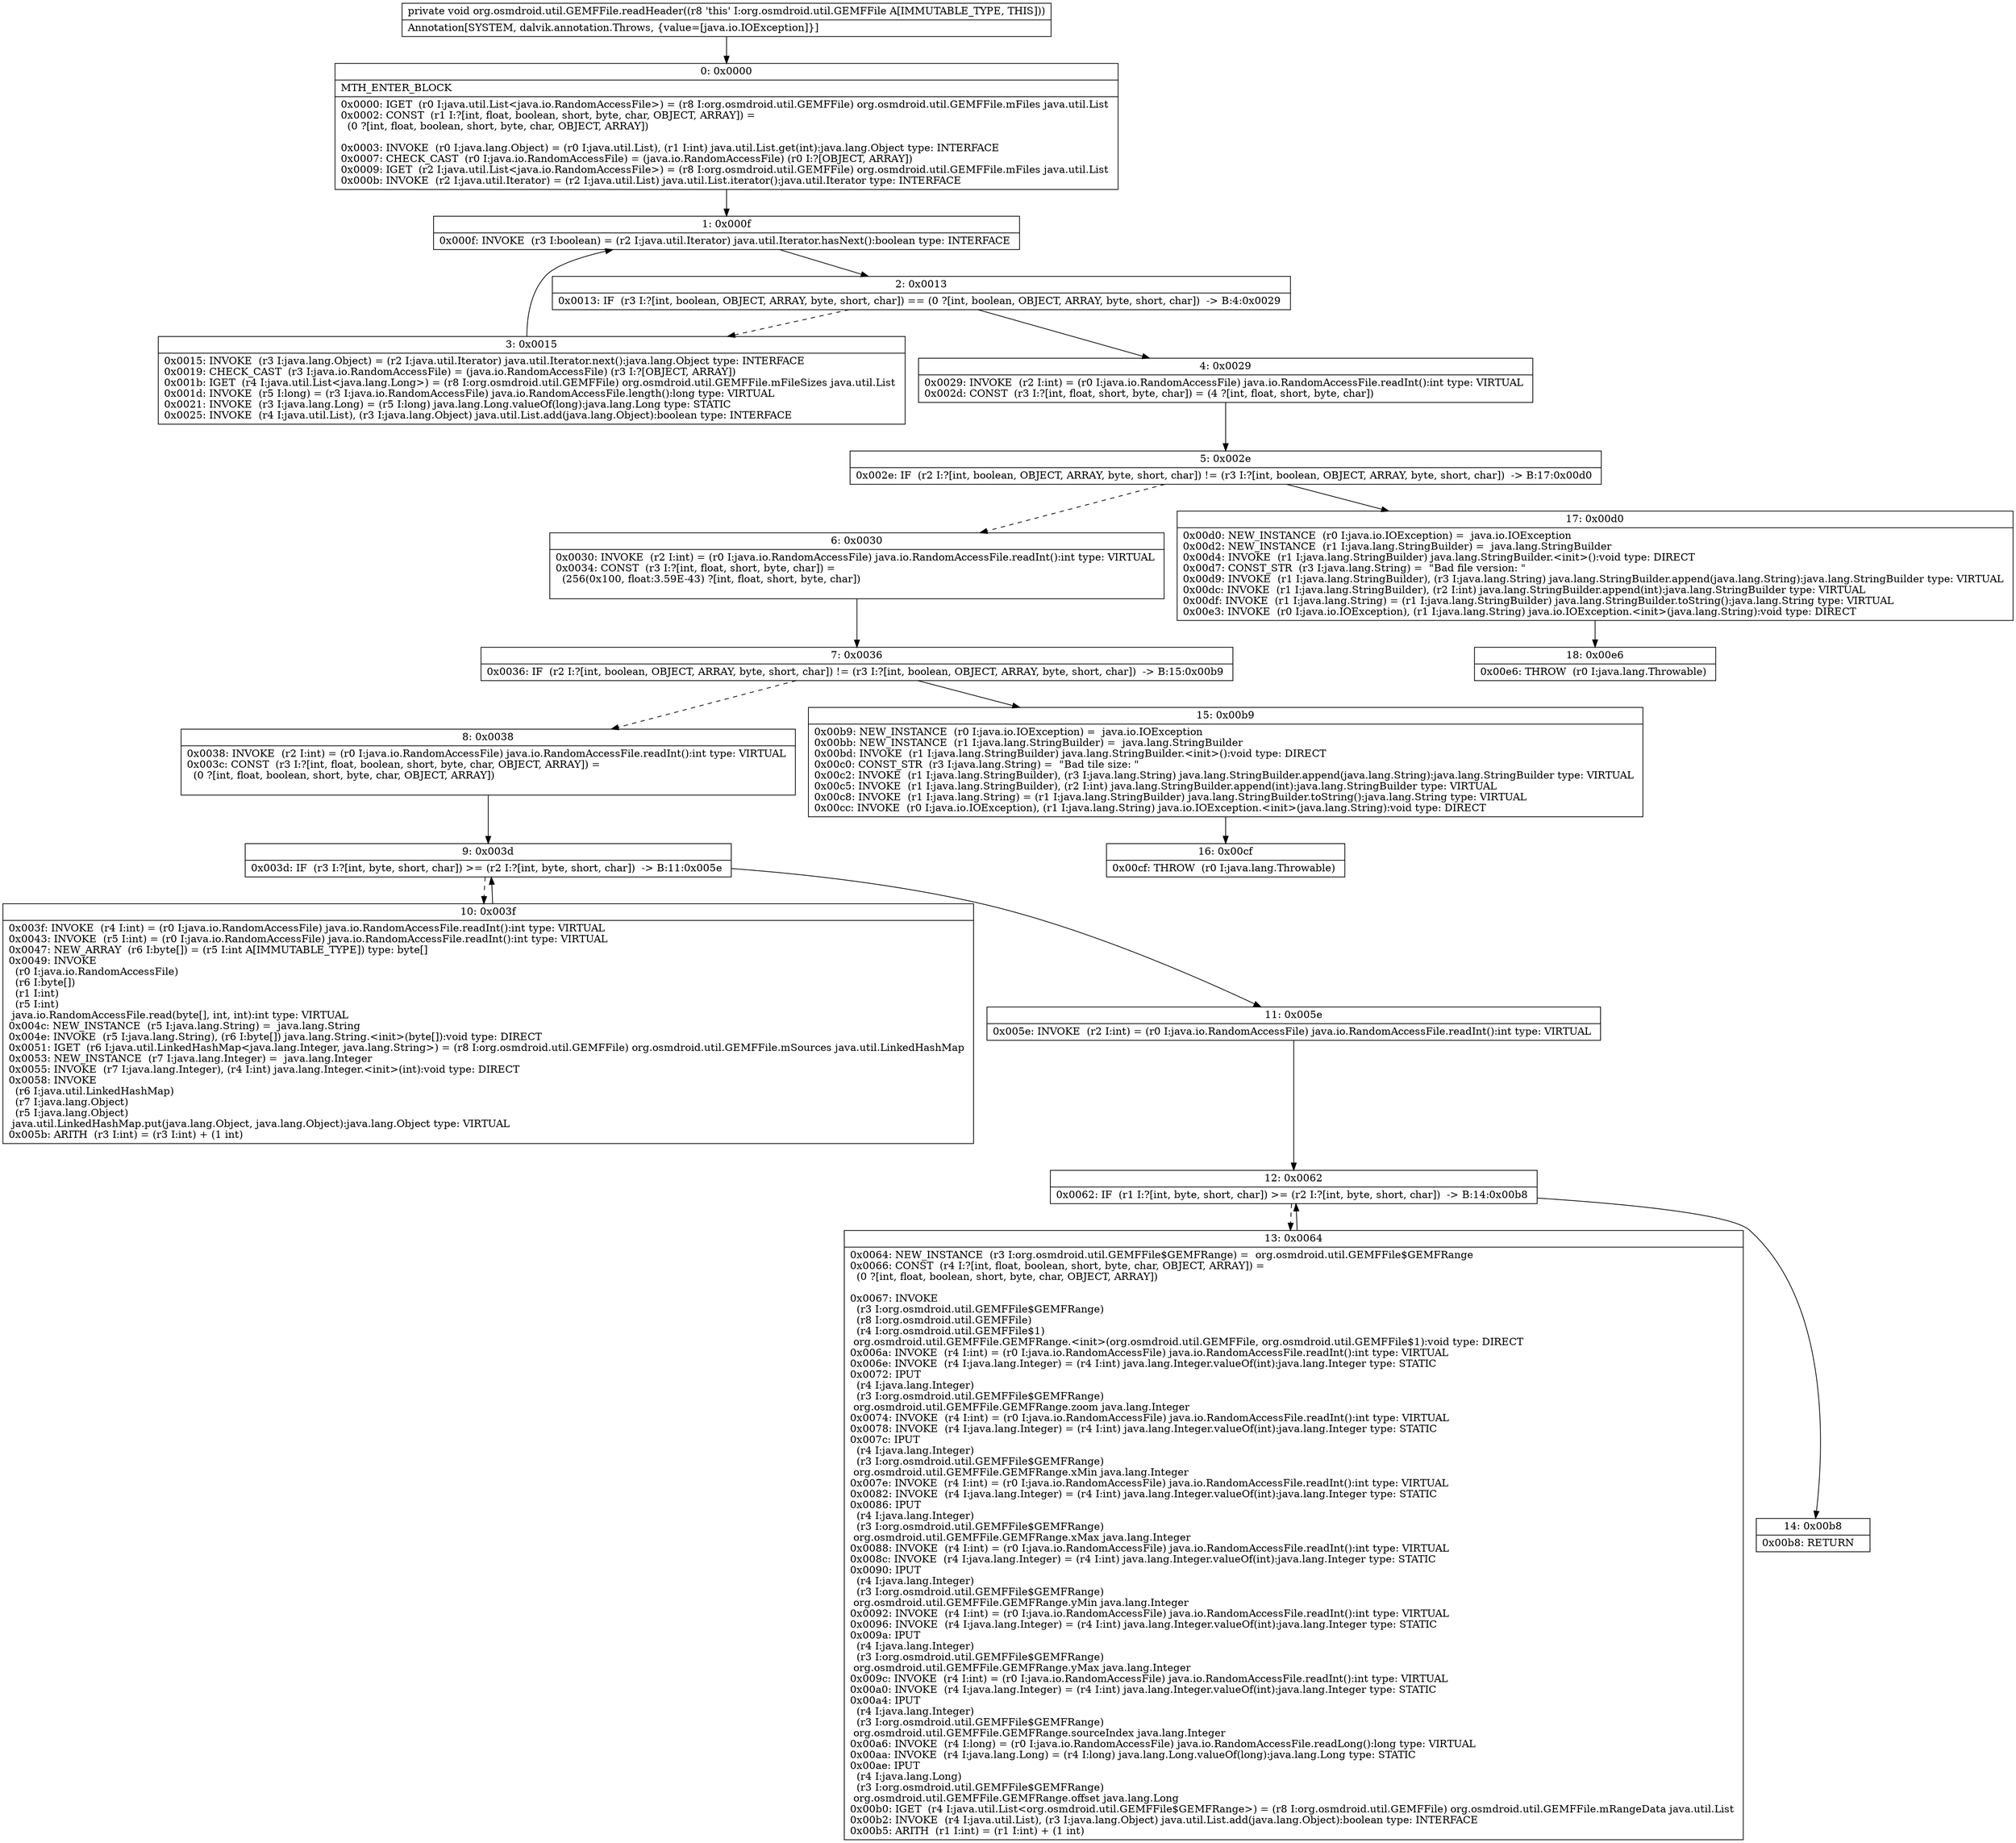 digraph "CFG fororg.osmdroid.util.GEMFFile.readHeader()V" {
Node_0 [shape=record,label="{0\:\ 0x0000|MTH_ENTER_BLOCK\l|0x0000: IGET  (r0 I:java.util.List\<java.io.RandomAccessFile\>) = (r8 I:org.osmdroid.util.GEMFFile) org.osmdroid.util.GEMFFile.mFiles java.util.List \l0x0002: CONST  (r1 I:?[int, float, boolean, short, byte, char, OBJECT, ARRAY]) = \l  (0 ?[int, float, boolean, short, byte, char, OBJECT, ARRAY])\l \l0x0003: INVOKE  (r0 I:java.lang.Object) = (r0 I:java.util.List), (r1 I:int) java.util.List.get(int):java.lang.Object type: INTERFACE \l0x0007: CHECK_CAST  (r0 I:java.io.RandomAccessFile) = (java.io.RandomAccessFile) (r0 I:?[OBJECT, ARRAY]) \l0x0009: IGET  (r2 I:java.util.List\<java.io.RandomAccessFile\>) = (r8 I:org.osmdroid.util.GEMFFile) org.osmdroid.util.GEMFFile.mFiles java.util.List \l0x000b: INVOKE  (r2 I:java.util.Iterator) = (r2 I:java.util.List) java.util.List.iterator():java.util.Iterator type: INTERFACE \l}"];
Node_1 [shape=record,label="{1\:\ 0x000f|0x000f: INVOKE  (r3 I:boolean) = (r2 I:java.util.Iterator) java.util.Iterator.hasNext():boolean type: INTERFACE \l}"];
Node_2 [shape=record,label="{2\:\ 0x0013|0x0013: IF  (r3 I:?[int, boolean, OBJECT, ARRAY, byte, short, char]) == (0 ?[int, boolean, OBJECT, ARRAY, byte, short, char])  \-\> B:4:0x0029 \l}"];
Node_3 [shape=record,label="{3\:\ 0x0015|0x0015: INVOKE  (r3 I:java.lang.Object) = (r2 I:java.util.Iterator) java.util.Iterator.next():java.lang.Object type: INTERFACE \l0x0019: CHECK_CAST  (r3 I:java.io.RandomAccessFile) = (java.io.RandomAccessFile) (r3 I:?[OBJECT, ARRAY]) \l0x001b: IGET  (r4 I:java.util.List\<java.lang.Long\>) = (r8 I:org.osmdroid.util.GEMFFile) org.osmdroid.util.GEMFFile.mFileSizes java.util.List \l0x001d: INVOKE  (r5 I:long) = (r3 I:java.io.RandomAccessFile) java.io.RandomAccessFile.length():long type: VIRTUAL \l0x0021: INVOKE  (r3 I:java.lang.Long) = (r5 I:long) java.lang.Long.valueOf(long):java.lang.Long type: STATIC \l0x0025: INVOKE  (r4 I:java.util.List), (r3 I:java.lang.Object) java.util.List.add(java.lang.Object):boolean type: INTERFACE \l}"];
Node_4 [shape=record,label="{4\:\ 0x0029|0x0029: INVOKE  (r2 I:int) = (r0 I:java.io.RandomAccessFile) java.io.RandomAccessFile.readInt():int type: VIRTUAL \l0x002d: CONST  (r3 I:?[int, float, short, byte, char]) = (4 ?[int, float, short, byte, char]) \l}"];
Node_5 [shape=record,label="{5\:\ 0x002e|0x002e: IF  (r2 I:?[int, boolean, OBJECT, ARRAY, byte, short, char]) != (r3 I:?[int, boolean, OBJECT, ARRAY, byte, short, char])  \-\> B:17:0x00d0 \l}"];
Node_6 [shape=record,label="{6\:\ 0x0030|0x0030: INVOKE  (r2 I:int) = (r0 I:java.io.RandomAccessFile) java.io.RandomAccessFile.readInt():int type: VIRTUAL \l0x0034: CONST  (r3 I:?[int, float, short, byte, char]) = \l  (256(0x100, float:3.59E\-43) ?[int, float, short, byte, char])\l \l}"];
Node_7 [shape=record,label="{7\:\ 0x0036|0x0036: IF  (r2 I:?[int, boolean, OBJECT, ARRAY, byte, short, char]) != (r3 I:?[int, boolean, OBJECT, ARRAY, byte, short, char])  \-\> B:15:0x00b9 \l}"];
Node_8 [shape=record,label="{8\:\ 0x0038|0x0038: INVOKE  (r2 I:int) = (r0 I:java.io.RandomAccessFile) java.io.RandomAccessFile.readInt():int type: VIRTUAL \l0x003c: CONST  (r3 I:?[int, float, boolean, short, byte, char, OBJECT, ARRAY]) = \l  (0 ?[int, float, boolean, short, byte, char, OBJECT, ARRAY])\l \l}"];
Node_9 [shape=record,label="{9\:\ 0x003d|0x003d: IF  (r3 I:?[int, byte, short, char]) \>= (r2 I:?[int, byte, short, char])  \-\> B:11:0x005e \l}"];
Node_10 [shape=record,label="{10\:\ 0x003f|0x003f: INVOKE  (r4 I:int) = (r0 I:java.io.RandomAccessFile) java.io.RandomAccessFile.readInt():int type: VIRTUAL \l0x0043: INVOKE  (r5 I:int) = (r0 I:java.io.RandomAccessFile) java.io.RandomAccessFile.readInt():int type: VIRTUAL \l0x0047: NEW_ARRAY  (r6 I:byte[]) = (r5 I:int A[IMMUTABLE_TYPE]) type: byte[] \l0x0049: INVOKE  \l  (r0 I:java.io.RandomAccessFile)\l  (r6 I:byte[])\l  (r1 I:int)\l  (r5 I:int)\l java.io.RandomAccessFile.read(byte[], int, int):int type: VIRTUAL \l0x004c: NEW_INSTANCE  (r5 I:java.lang.String) =  java.lang.String \l0x004e: INVOKE  (r5 I:java.lang.String), (r6 I:byte[]) java.lang.String.\<init\>(byte[]):void type: DIRECT \l0x0051: IGET  (r6 I:java.util.LinkedHashMap\<java.lang.Integer, java.lang.String\>) = (r8 I:org.osmdroid.util.GEMFFile) org.osmdroid.util.GEMFFile.mSources java.util.LinkedHashMap \l0x0053: NEW_INSTANCE  (r7 I:java.lang.Integer) =  java.lang.Integer \l0x0055: INVOKE  (r7 I:java.lang.Integer), (r4 I:int) java.lang.Integer.\<init\>(int):void type: DIRECT \l0x0058: INVOKE  \l  (r6 I:java.util.LinkedHashMap)\l  (r7 I:java.lang.Object)\l  (r5 I:java.lang.Object)\l java.util.LinkedHashMap.put(java.lang.Object, java.lang.Object):java.lang.Object type: VIRTUAL \l0x005b: ARITH  (r3 I:int) = (r3 I:int) + (1 int) \l}"];
Node_11 [shape=record,label="{11\:\ 0x005e|0x005e: INVOKE  (r2 I:int) = (r0 I:java.io.RandomAccessFile) java.io.RandomAccessFile.readInt():int type: VIRTUAL \l}"];
Node_12 [shape=record,label="{12\:\ 0x0062|0x0062: IF  (r1 I:?[int, byte, short, char]) \>= (r2 I:?[int, byte, short, char])  \-\> B:14:0x00b8 \l}"];
Node_13 [shape=record,label="{13\:\ 0x0064|0x0064: NEW_INSTANCE  (r3 I:org.osmdroid.util.GEMFFile$GEMFRange) =  org.osmdroid.util.GEMFFile$GEMFRange \l0x0066: CONST  (r4 I:?[int, float, boolean, short, byte, char, OBJECT, ARRAY]) = \l  (0 ?[int, float, boolean, short, byte, char, OBJECT, ARRAY])\l \l0x0067: INVOKE  \l  (r3 I:org.osmdroid.util.GEMFFile$GEMFRange)\l  (r8 I:org.osmdroid.util.GEMFFile)\l  (r4 I:org.osmdroid.util.GEMFFile$1)\l org.osmdroid.util.GEMFFile.GEMFRange.\<init\>(org.osmdroid.util.GEMFFile, org.osmdroid.util.GEMFFile$1):void type: DIRECT \l0x006a: INVOKE  (r4 I:int) = (r0 I:java.io.RandomAccessFile) java.io.RandomAccessFile.readInt():int type: VIRTUAL \l0x006e: INVOKE  (r4 I:java.lang.Integer) = (r4 I:int) java.lang.Integer.valueOf(int):java.lang.Integer type: STATIC \l0x0072: IPUT  \l  (r4 I:java.lang.Integer)\l  (r3 I:org.osmdroid.util.GEMFFile$GEMFRange)\l org.osmdroid.util.GEMFFile.GEMFRange.zoom java.lang.Integer \l0x0074: INVOKE  (r4 I:int) = (r0 I:java.io.RandomAccessFile) java.io.RandomAccessFile.readInt():int type: VIRTUAL \l0x0078: INVOKE  (r4 I:java.lang.Integer) = (r4 I:int) java.lang.Integer.valueOf(int):java.lang.Integer type: STATIC \l0x007c: IPUT  \l  (r4 I:java.lang.Integer)\l  (r3 I:org.osmdroid.util.GEMFFile$GEMFRange)\l org.osmdroid.util.GEMFFile.GEMFRange.xMin java.lang.Integer \l0x007e: INVOKE  (r4 I:int) = (r0 I:java.io.RandomAccessFile) java.io.RandomAccessFile.readInt():int type: VIRTUAL \l0x0082: INVOKE  (r4 I:java.lang.Integer) = (r4 I:int) java.lang.Integer.valueOf(int):java.lang.Integer type: STATIC \l0x0086: IPUT  \l  (r4 I:java.lang.Integer)\l  (r3 I:org.osmdroid.util.GEMFFile$GEMFRange)\l org.osmdroid.util.GEMFFile.GEMFRange.xMax java.lang.Integer \l0x0088: INVOKE  (r4 I:int) = (r0 I:java.io.RandomAccessFile) java.io.RandomAccessFile.readInt():int type: VIRTUAL \l0x008c: INVOKE  (r4 I:java.lang.Integer) = (r4 I:int) java.lang.Integer.valueOf(int):java.lang.Integer type: STATIC \l0x0090: IPUT  \l  (r4 I:java.lang.Integer)\l  (r3 I:org.osmdroid.util.GEMFFile$GEMFRange)\l org.osmdroid.util.GEMFFile.GEMFRange.yMin java.lang.Integer \l0x0092: INVOKE  (r4 I:int) = (r0 I:java.io.RandomAccessFile) java.io.RandomAccessFile.readInt():int type: VIRTUAL \l0x0096: INVOKE  (r4 I:java.lang.Integer) = (r4 I:int) java.lang.Integer.valueOf(int):java.lang.Integer type: STATIC \l0x009a: IPUT  \l  (r4 I:java.lang.Integer)\l  (r3 I:org.osmdroid.util.GEMFFile$GEMFRange)\l org.osmdroid.util.GEMFFile.GEMFRange.yMax java.lang.Integer \l0x009c: INVOKE  (r4 I:int) = (r0 I:java.io.RandomAccessFile) java.io.RandomAccessFile.readInt():int type: VIRTUAL \l0x00a0: INVOKE  (r4 I:java.lang.Integer) = (r4 I:int) java.lang.Integer.valueOf(int):java.lang.Integer type: STATIC \l0x00a4: IPUT  \l  (r4 I:java.lang.Integer)\l  (r3 I:org.osmdroid.util.GEMFFile$GEMFRange)\l org.osmdroid.util.GEMFFile.GEMFRange.sourceIndex java.lang.Integer \l0x00a6: INVOKE  (r4 I:long) = (r0 I:java.io.RandomAccessFile) java.io.RandomAccessFile.readLong():long type: VIRTUAL \l0x00aa: INVOKE  (r4 I:java.lang.Long) = (r4 I:long) java.lang.Long.valueOf(long):java.lang.Long type: STATIC \l0x00ae: IPUT  \l  (r4 I:java.lang.Long)\l  (r3 I:org.osmdroid.util.GEMFFile$GEMFRange)\l org.osmdroid.util.GEMFFile.GEMFRange.offset java.lang.Long \l0x00b0: IGET  (r4 I:java.util.List\<org.osmdroid.util.GEMFFile$GEMFRange\>) = (r8 I:org.osmdroid.util.GEMFFile) org.osmdroid.util.GEMFFile.mRangeData java.util.List \l0x00b2: INVOKE  (r4 I:java.util.List), (r3 I:java.lang.Object) java.util.List.add(java.lang.Object):boolean type: INTERFACE \l0x00b5: ARITH  (r1 I:int) = (r1 I:int) + (1 int) \l}"];
Node_14 [shape=record,label="{14\:\ 0x00b8|0x00b8: RETURN   \l}"];
Node_15 [shape=record,label="{15\:\ 0x00b9|0x00b9: NEW_INSTANCE  (r0 I:java.io.IOException) =  java.io.IOException \l0x00bb: NEW_INSTANCE  (r1 I:java.lang.StringBuilder) =  java.lang.StringBuilder \l0x00bd: INVOKE  (r1 I:java.lang.StringBuilder) java.lang.StringBuilder.\<init\>():void type: DIRECT \l0x00c0: CONST_STR  (r3 I:java.lang.String) =  \"Bad tile size: \" \l0x00c2: INVOKE  (r1 I:java.lang.StringBuilder), (r3 I:java.lang.String) java.lang.StringBuilder.append(java.lang.String):java.lang.StringBuilder type: VIRTUAL \l0x00c5: INVOKE  (r1 I:java.lang.StringBuilder), (r2 I:int) java.lang.StringBuilder.append(int):java.lang.StringBuilder type: VIRTUAL \l0x00c8: INVOKE  (r1 I:java.lang.String) = (r1 I:java.lang.StringBuilder) java.lang.StringBuilder.toString():java.lang.String type: VIRTUAL \l0x00cc: INVOKE  (r0 I:java.io.IOException), (r1 I:java.lang.String) java.io.IOException.\<init\>(java.lang.String):void type: DIRECT \l}"];
Node_16 [shape=record,label="{16\:\ 0x00cf|0x00cf: THROW  (r0 I:java.lang.Throwable) \l}"];
Node_17 [shape=record,label="{17\:\ 0x00d0|0x00d0: NEW_INSTANCE  (r0 I:java.io.IOException) =  java.io.IOException \l0x00d2: NEW_INSTANCE  (r1 I:java.lang.StringBuilder) =  java.lang.StringBuilder \l0x00d4: INVOKE  (r1 I:java.lang.StringBuilder) java.lang.StringBuilder.\<init\>():void type: DIRECT \l0x00d7: CONST_STR  (r3 I:java.lang.String) =  \"Bad file version: \" \l0x00d9: INVOKE  (r1 I:java.lang.StringBuilder), (r3 I:java.lang.String) java.lang.StringBuilder.append(java.lang.String):java.lang.StringBuilder type: VIRTUAL \l0x00dc: INVOKE  (r1 I:java.lang.StringBuilder), (r2 I:int) java.lang.StringBuilder.append(int):java.lang.StringBuilder type: VIRTUAL \l0x00df: INVOKE  (r1 I:java.lang.String) = (r1 I:java.lang.StringBuilder) java.lang.StringBuilder.toString():java.lang.String type: VIRTUAL \l0x00e3: INVOKE  (r0 I:java.io.IOException), (r1 I:java.lang.String) java.io.IOException.\<init\>(java.lang.String):void type: DIRECT \l}"];
Node_18 [shape=record,label="{18\:\ 0x00e6|0x00e6: THROW  (r0 I:java.lang.Throwable) \l}"];
MethodNode[shape=record,label="{private void org.osmdroid.util.GEMFFile.readHeader((r8 'this' I:org.osmdroid.util.GEMFFile A[IMMUTABLE_TYPE, THIS]))  | Annotation[SYSTEM, dalvik.annotation.Throws, \{value=[java.io.IOException]\}]\l}"];
MethodNode -> Node_0;
Node_0 -> Node_1;
Node_1 -> Node_2;
Node_2 -> Node_3[style=dashed];
Node_2 -> Node_4;
Node_3 -> Node_1;
Node_4 -> Node_5;
Node_5 -> Node_6[style=dashed];
Node_5 -> Node_17;
Node_6 -> Node_7;
Node_7 -> Node_8[style=dashed];
Node_7 -> Node_15;
Node_8 -> Node_9;
Node_9 -> Node_10[style=dashed];
Node_9 -> Node_11;
Node_10 -> Node_9;
Node_11 -> Node_12;
Node_12 -> Node_13[style=dashed];
Node_12 -> Node_14;
Node_13 -> Node_12;
Node_15 -> Node_16;
Node_17 -> Node_18;
}

